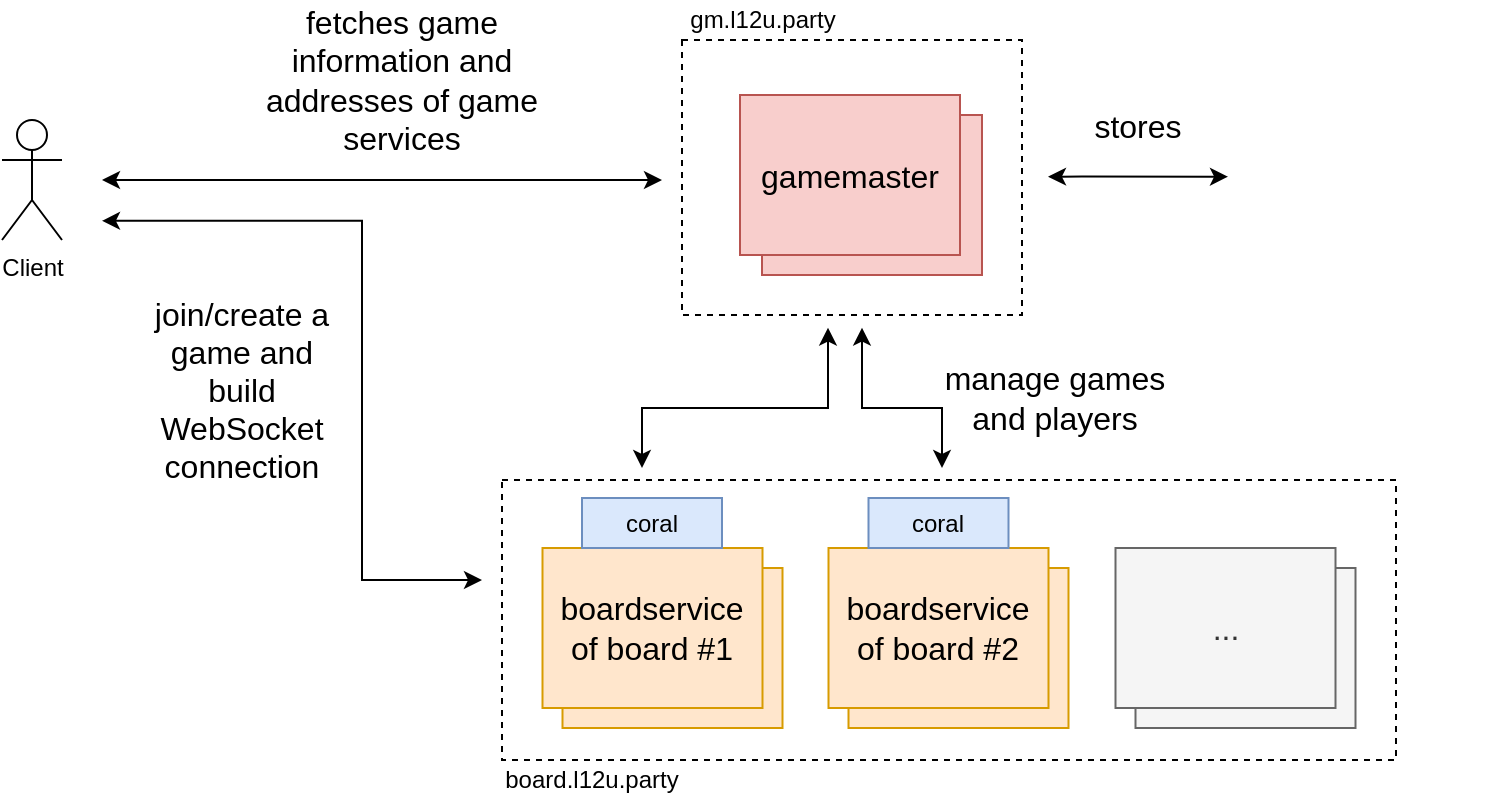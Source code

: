 <mxfile version="15.4.1" type="device"><diagram id="DLVNR09BT19opOKflzwk" name="Page-1"><mxGraphModel dx="1185" dy="603" grid="1" gridSize="10" guides="1" tooltips="1" connect="1" arrows="1" fold="1" page="1" pageScale="1" pageWidth="827" pageHeight="1169" math="0" shadow="0"><root><mxCell id="0"/><mxCell id="1" parent="0"/><mxCell id="Mje6PbnK8astpWb7TBMZ-42" value="" style="rounded=0;whiteSpace=wrap;html=1;fontSize=12;fillColor=none;dashed=1;" vertex="1" parent="1"><mxGeometry x="290" y="470" width="447" height="140" as="geometry"/></mxCell><mxCell id="Mje6PbnK8astpWb7TBMZ-41" value="" style="rounded=0;whiteSpace=wrap;html=1;fontSize=12;fillColor=none;dashed=1;" vertex="1" parent="1"><mxGeometry x="380" y="250" width="170" height="137.5" as="geometry"/></mxCell><mxCell id="Mje6PbnK8astpWb7TBMZ-16" value="" style="rounded=0;whiteSpace=wrap;html=1;fontSize=16;fillColor=#ffe6cc;strokeColor=#d79b00;" vertex="1" parent="1"><mxGeometry x="320.25" y="514" width="110" height="80" as="geometry"/></mxCell><mxCell id="Mje6PbnK8astpWb7TBMZ-3" value="" style="rounded=0;whiteSpace=wrap;html=1;fontSize=16;fillColor=#f8cecc;strokeColor=#b85450;" vertex="1" parent="1"><mxGeometry x="420" y="287.5" width="110" height="80" as="geometry"/></mxCell><mxCell id="Mje6PbnK8astpWb7TBMZ-1" value="Client" style="shape=umlActor;verticalLabelPosition=bottom;verticalAlign=top;html=1;outlineConnect=0;" vertex="1" parent="1"><mxGeometry x="40" y="290" width="30" height="60" as="geometry"/></mxCell><mxCell id="Mje6PbnK8astpWb7TBMZ-2" value="gamemaster" style="rounded=0;whiteSpace=wrap;html=1;fontSize=16;fillColor=#f8cecc;strokeColor=#b85450;fontStyle=0" vertex="1" parent="1"><mxGeometry x="409" y="277.5" width="110" height="80" as="geometry"/></mxCell><mxCell id="Mje6PbnK8astpWb7TBMZ-10" value="" style="shape=image;verticalLabelPosition=bottom;labelBackgroundColor=#ffffff;verticalAlign=top;aspect=fixed;imageAspect=0;image=https://sharobella.at/images/icons/15935294331.png;" vertex="1" parent="1"><mxGeometry x="617" y="260.35" width="172.79" height="119.29" as="geometry"/></mxCell><mxCell id="Mje6PbnK8astpWb7TBMZ-11" value="" style="endArrow=classic;html=1;rounded=0;fontSize=16;edgeStyle=orthogonalEdgeStyle;startArrow=classic;startFill=1;" edge="1" parent="1"><mxGeometry width="50" height="50" relative="1" as="geometry"><mxPoint x="563" y="318.33" as="sourcePoint"/><mxPoint x="653" y="318.33" as="targetPoint"/><Array as="points"><mxPoint x="580" y="318.25"/><mxPoint x="580" y="318.25"/></Array></mxGeometry></mxCell><mxCell id="Mje6PbnK8astpWb7TBMZ-12" value="" style="endArrow=classic;html=1;rounded=0;fontSize=16;edgeStyle=orthogonalEdgeStyle;startArrow=classic;startFill=1;" edge="1" parent="1"><mxGeometry width="50" height="50" relative="1" as="geometry"><mxPoint x="90" y="320" as="sourcePoint"/><mxPoint x="370" y="320" as="targetPoint"/></mxGeometry></mxCell><mxCell id="Mje6PbnK8astpWb7TBMZ-14" value="boardservice of board #1" style="rounded=0;whiteSpace=wrap;html=1;fontSize=16;fillColor=#ffe6cc;strokeColor=#d79b00;" vertex="1" parent="1"><mxGeometry x="310.25" y="504" width="110" height="80" as="geometry"/></mxCell><mxCell id="Mje6PbnK8astpWb7TBMZ-17" value="" style="rounded=0;whiteSpace=wrap;html=1;fontSize=16;fillColor=#ffe6cc;strokeColor=#d79b00;" vertex="1" parent="1"><mxGeometry x="463.25" y="514" width="110" height="80" as="geometry"/></mxCell><mxCell id="Mje6PbnK8astpWb7TBMZ-18" value="boardservice of board #2" style="rounded=0;whiteSpace=wrap;html=1;fontSize=16;fillColor=#ffe6cc;strokeColor=#d79b00;" vertex="1" parent="1"><mxGeometry x="453.25" y="504" width="110" height="80" as="geometry"/></mxCell><mxCell id="Mje6PbnK8astpWb7TBMZ-19" value="fetches game information and addresses of game services" style="text;html=1;strokeColor=none;fillColor=none;align=center;verticalAlign=middle;whiteSpace=wrap;rounded=0;fontSize=16;" vertex="1" parent="1"><mxGeometry x="150" y="230" width="180" height="80" as="geometry"/></mxCell><mxCell id="Mje6PbnK8astpWb7TBMZ-20" value="stores" style="text;html=1;strokeColor=none;fillColor=none;align=center;verticalAlign=middle;whiteSpace=wrap;rounded=0;fontSize=16;" vertex="1" parent="1"><mxGeometry x="578" y="277.5" width="60" height="30" as="geometry"/></mxCell><mxCell id="Mje6PbnK8astpWb7TBMZ-21" value="" style="rounded=0;whiteSpace=wrap;html=1;fontSize=16;fillColor=#f5f5f5;strokeColor=#666666;fontColor=#333333;" vertex="1" parent="1"><mxGeometry x="606.75" y="514" width="110" height="80" as="geometry"/></mxCell><mxCell id="Mje6PbnK8astpWb7TBMZ-22" value="..." style="rounded=0;whiteSpace=wrap;html=1;fontSize=16;fillColor=#f5f5f5;strokeColor=#666666;fontColor=#333333;" vertex="1" parent="1"><mxGeometry x="596.75" y="504" width="110" height="80" as="geometry"/></mxCell><mxCell id="Mje6PbnK8astpWb7TBMZ-24" value="" style="endArrow=classic;startArrow=classic;html=1;rounded=0;fontSize=16;edgeStyle=orthogonalEdgeStyle;" edge="1" parent="1"><mxGeometry width="50" height="50" relative="1" as="geometry"><mxPoint x="360" y="464" as="sourcePoint"/><mxPoint x="453" y="393.82" as="targetPoint"/><Array as="points"><mxPoint x="360" y="464"/><mxPoint x="360" y="434"/><mxPoint x="453" y="434"/></Array></mxGeometry></mxCell><mxCell id="Mje6PbnK8astpWb7TBMZ-25" value="" style="endArrow=classic;startArrow=classic;html=1;rounded=0;fontSize=16;edgeStyle=orthogonalEdgeStyle;" edge="1" parent="1"><mxGeometry width="50" height="50" relative="1" as="geometry"><mxPoint x="510" y="464" as="sourcePoint"/><mxPoint x="470" y="393.82" as="targetPoint"/><Array as="points"><mxPoint x="510" y="464"/><mxPoint x="510" y="434"/><mxPoint x="470" y="434"/></Array></mxGeometry></mxCell><mxCell id="Mje6PbnK8astpWb7TBMZ-31" value="" style="endArrow=classic;html=1;rounded=0;fontSize=16;edgeStyle=orthogonalEdgeStyle;startArrow=classic;startFill=1;" edge="1" parent="1"><mxGeometry width="50" height="50" relative="1" as="geometry"><mxPoint x="90" y="340.42" as="sourcePoint"/><mxPoint x="280" y="520" as="targetPoint"/><Array as="points"><mxPoint x="220" y="340"/><mxPoint x="220" y="520"/><mxPoint x="280" y="520"/></Array></mxGeometry></mxCell><mxCell id="Mje6PbnK8astpWb7TBMZ-32" value="manage games and players" style="text;html=1;strokeColor=none;fillColor=none;align=center;verticalAlign=middle;whiteSpace=wrap;rounded=0;fontSize=16;" vertex="1" parent="1"><mxGeometry x="503" y="404.18" width="127" height="50" as="geometry"/></mxCell><mxCell id="Mje6PbnK8astpWb7TBMZ-33" value="join/create a game and build WebSocket connection" style="text;html=1;strokeColor=none;fillColor=none;align=center;verticalAlign=middle;whiteSpace=wrap;rounded=0;fontSize=16;" vertex="1" parent="1"><mxGeometry x="110" y="370" width="100" height="110" as="geometry"/></mxCell><mxCell id="Mje6PbnK8astpWb7TBMZ-40" value="gm.l12u.party" style="text;html=1;strokeColor=none;fillColor=none;align=center;verticalAlign=middle;whiteSpace=wrap;rounded=0;fontSize=12;labelPosition=center;verticalLabelPosition=middle;" vertex="1" parent="1"><mxGeometry x="380" y="230.0" width="81" height="20" as="geometry"/></mxCell><mxCell id="Mje6PbnK8astpWb7TBMZ-43" value="board.l12u.party" style="text;html=1;strokeColor=none;fillColor=none;align=center;verticalAlign=middle;whiteSpace=wrap;rounded=0;fontSize=12;labelPosition=center;verticalLabelPosition=middle;" vertex="1" parent="1"><mxGeometry x="290" y="610" width="90" height="20" as="geometry"/></mxCell><mxCell id="Mje6PbnK8astpWb7TBMZ-47" value="coral" style="rounded=0;whiteSpace=wrap;html=1;fontSize=12;fillColor=#dae8fc;strokeColor=#6c8ebf;" vertex="1" parent="1"><mxGeometry x="330" y="479" width="70" height="25" as="geometry"/></mxCell><mxCell id="Mje6PbnK8astpWb7TBMZ-48" value="coral" style="rounded=0;whiteSpace=wrap;html=1;fontSize=12;fillColor=#dae8fc;strokeColor=#6c8ebf;" vertex="1" parent="1"><mxGeometry x="473.25" y="479" width="70" height="25" as="geometry"/></mxCell></root></mxGraphModel></diagram></mxfile>